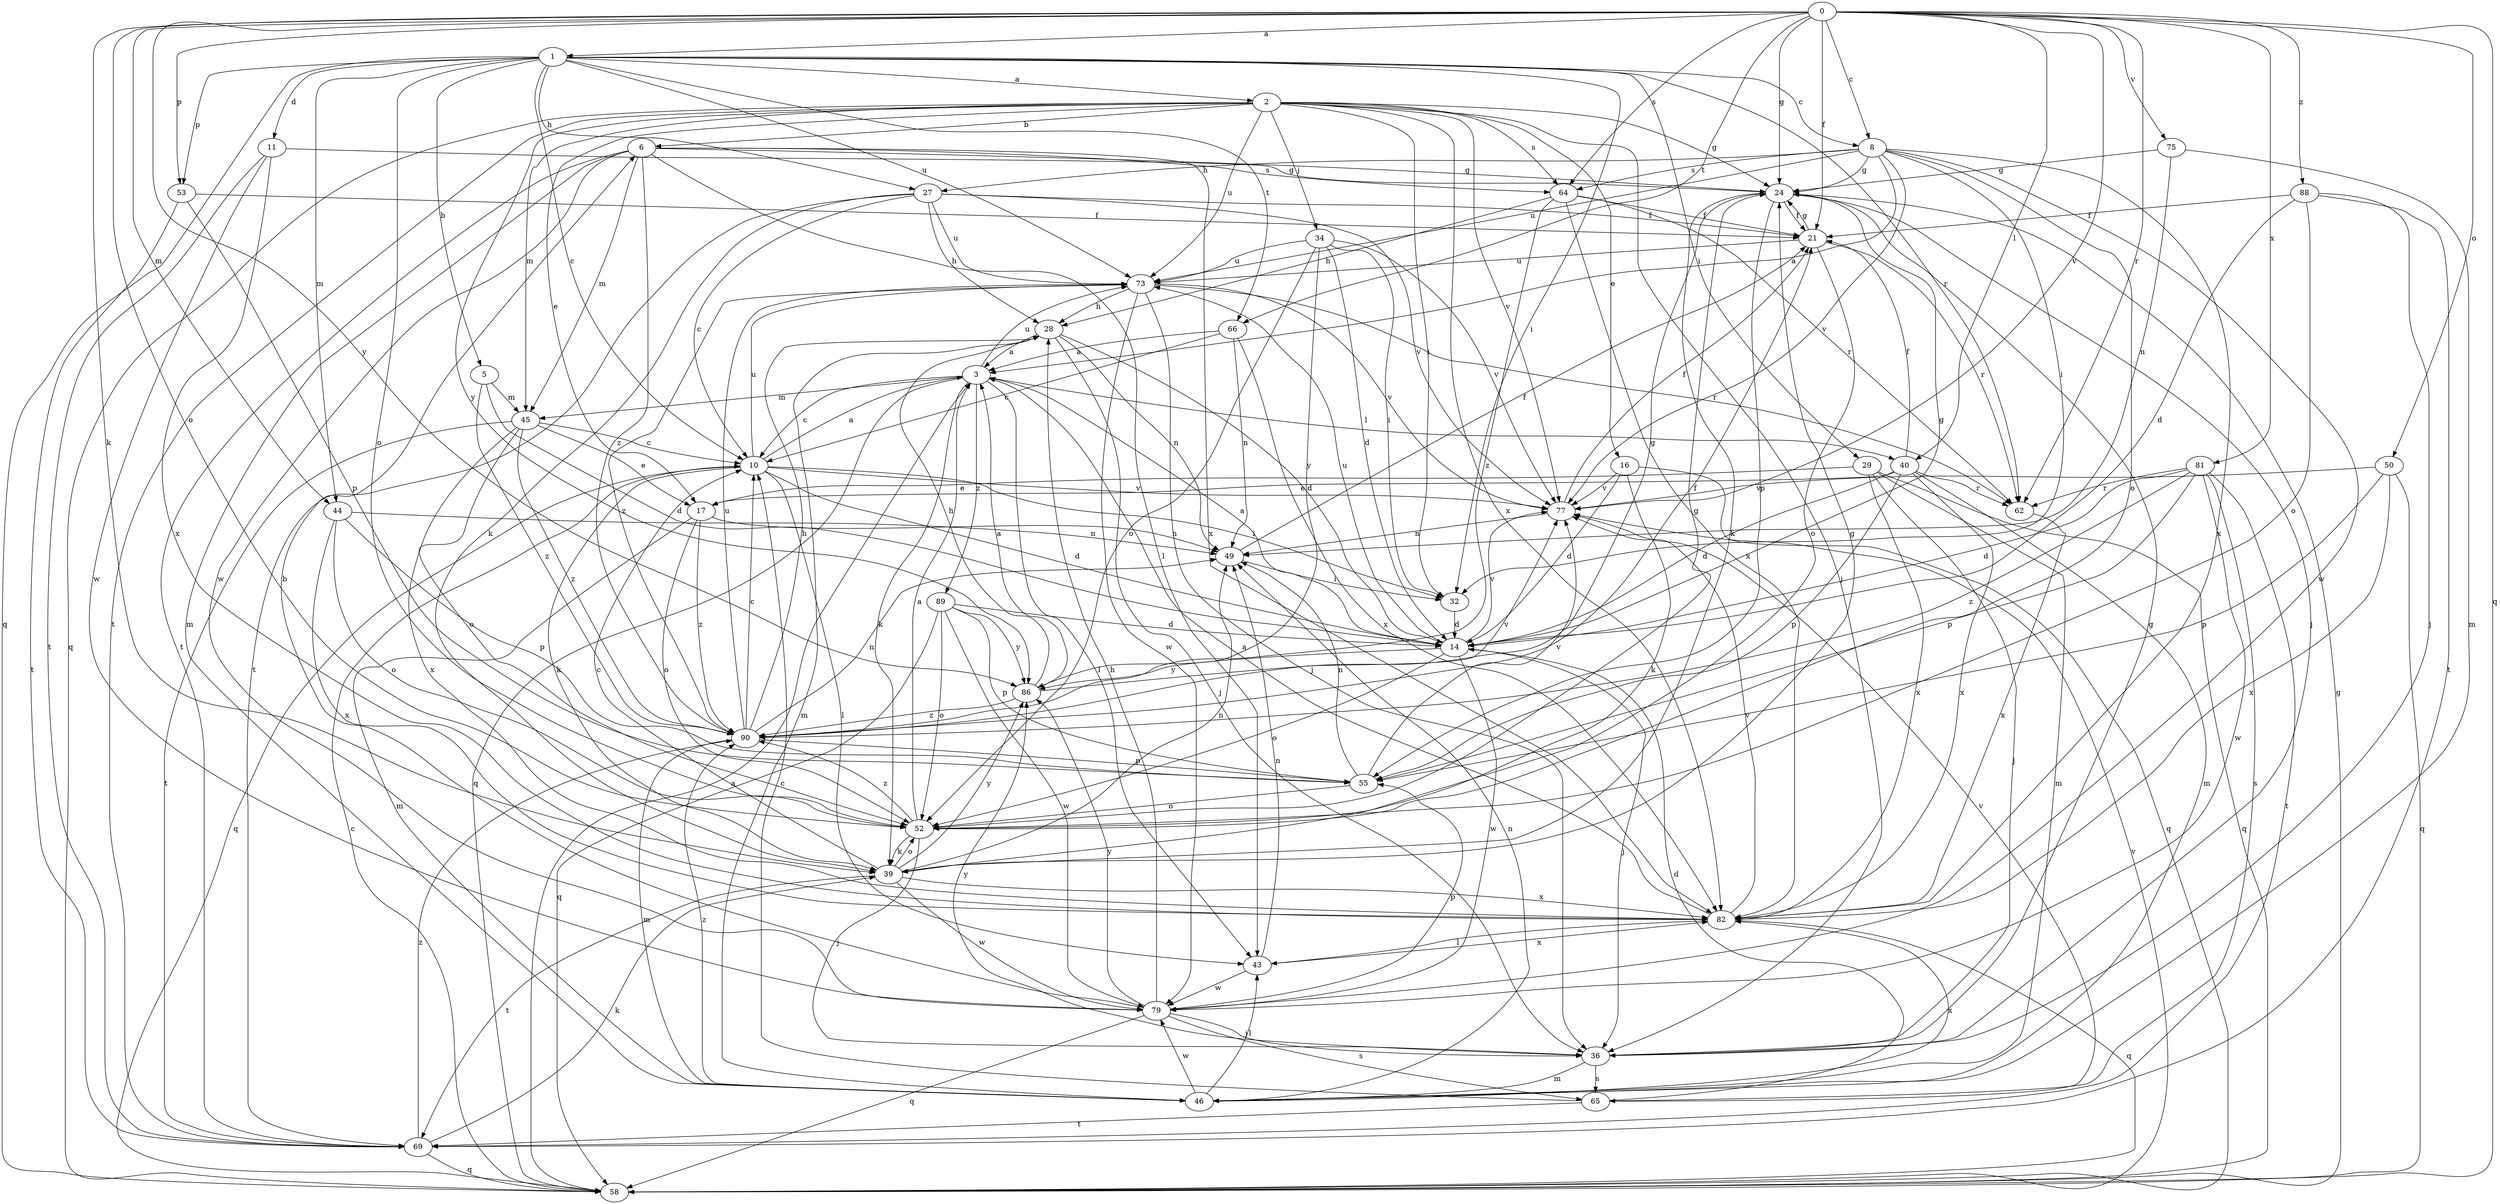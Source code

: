 strict digraph  {
0;
1;
2;
3;
5;
6;
8;
10;
11;
14;
16;
17;
21;
24;
27;
28;
29;
32;
34;
36;
39;
40;
43;
44;
45;
46;
49;
50;
52;
53;
55;
58;
62;
64;
65;
66;
69;
73;
75;
77;
79;
81;
82;
86;
88;
89;
90;
0 -> 1  [label=a];
0 -> 8  [label=c];
0 -> 21  [label=f];
0 -> 24  [label=g];
0 -> 39  [label=k];
0 -> 40  [label=l];
0 -> 44  [label=m];
0 -> 50  [label=o];
0 -> 52  [label=o];
0 -> 53  [label=p];
0 -> 58  [label=q];
0 -> 62  [label=r];
0 -> 64  [label=s];
0 -> 66  [label=t];
0 -> 75  [label=v];
0 -> 77  [label=v];
0 -> 81  [label=x];
0 -> 86  [label=y];
0 -> 88  [label=z];
1 -> 2  [label=a];
1 -> 5  [label=b];
1 -> 8  [label=c];
1 -> 10  [label=c];
1 -> 11  [label=d];
1 -> 27  [label=h];
1 -> 29  [label=i];
1 -> 32  [label=i];
1 -> 44  [label=m];
1 -> 52  [label=o];
1 -> 53  [label=p];
1 -> 58  [label=q];
1 -> 62  [label=r];
1 -> 66  [label=t];
1 -> 73  [label=u];
2 -> 6  [label=b];
2 -> 16  [label=e];
2 -> 17  [label=e];
2 -> 24  [label=g];
2 -> 32  [label=i];
2 -> 34  [label=j];
2 -> 36  [label=j];
2 -> 45  [label=m];
2 -> 58  [label=q];
2 -> 64  [label=s];
2 -> 69  [label=t];
2 -> 73  [label=u];
2 -> 77  [label=v];
2 -> 82  [label=x];
2 -> 86  [label=y];
3 -> 10  [label=c];
3 -> 39  [label=k];
3 -> 40  [label=l];
3 -> 43  [label=l];
3 -> 45  [label=m];
3 -> 58  [label=q];
3 -> 73  [label=u];
3 -> 89  [label=z];
5 -> 14  [label=d];
5 -> 45  [label=m];
5 -> 90  [label=z];
6 -> 24  [label=g];
6 -> 43  [label=l];
6 -> 45  [label=m];
6 -> 46  [label=m];
6 -> 64  [label=s];
6 -> 69  [label=t];
6 -> 79  [label=w];
6 -> 82  [label=x];
6 -> 90  [label=z];
8 -> 3  [label=a];
8 -> 24  [label=g];
8 -> 27  [label=h];
8 -> 32  [label=i];
8 -> 52  [label=o];
8 -> 64  [label=s];
8 -> 73  [label=u];
8 -> 77  [label=v];
8 -> 79  [label=w];
8 -> 82  [label=x];
10 -> 3  [label=a];
10 -> 14  [label=d];
10 -> 32  [label=i];
10 -> 39  [label=k];
10 -> 43  [label=l];
10 -> 58  [label=q];
10 -> 73  [label=u];
10 -> 77  [label=v];
11 -> 24  [label=g];
11 -> 69  [label=t];
11 -> 79  [label=w];
11 -> 82  [label=x];
14 -> 3  [label=a];
14 -> 24  [label=g];
14 -> 36  [label=j];
14 -> 52  [label=o];
14 -> 73  [label=u];
14 -> 77  [label=v];
14 -> 79  [label=w];
14 -> 86  [label=y];
16 -> 14  [label=d];
16 -> 39  [label=k];
16 -> 58  [label=q];
16 -> 77  [label=v];
17 -> 46  [label=m];
17 -> 49  [label=n];
17 -> 52  [label=o];
17 -> 90  [label=z];
21 -> 24  [label=g];
21 -> 52  [label=o];
21 -> 62  [label=r];
21 -> 73  [label=u];
24 -> 21  [label=f];
24 -> 36  [label=j];
24 -> 39  [label=k];
24 -> 55  [label=p];
27 -> 10  [label=c];
27 -> 21  [label=f];
27 -> 28  [label=h];
27 -> 39  [label=k];
27 -> 69  [label=t];
27 -> 73  [label=u];
27 -> 77  [label=v];
28 -> 3  [label=a];
28 -> 14  [label=d];
28 -> 36  [label=j];
28 -> 46  [label=m];
28 -> 49  [label=n];
29 -> 17  [label=e];
29 -> 36  [label=j];
29 -> 46  [label=m];
29 -> 58  [label=q];
29 -> 82  [label=x];
32 -> 14  [label=d];
34 -> 14  [label=d];
34 -> 32  [label=i];
34 -> 52  [label=o];
34 -> 73  [label=u];
34 -> 77  [label=v];
34 -> 86  [label=y];
36 -> 24  [label=g];
36 -> 46  [label=m];
36 -> 65  [label=s];
36 -> 86  [label=y];
39 -> 10  [label=c];
39 -> 24  [label=g];
39 -> 49  [label=n];
39 -> 52  [label=o];
39 -> 69  [label=t];
39 -> 79  [label=w];
39 -> 82  [label=x];
39 -> 86  [label=y];
40 -> 14  [label=d];
40 -> 17  [label=e];
40 -> 21  [label=f];
40 -> 46  [label=m];
40 -> 55  [label=p];
40 -> 62  [label=r];
40 -> 82  [label=x];
43 -> 49  [label=n];
43 -> 79  [label=w];
43 -> 82  [label=x];
44 -> 49  [label=n];
44 -> 52  [label=o];
44 -> 55  [label=p];
44 -> 82  [label=x];
45 -> 10  [label=c];
45 -> 17  [label=e];
45 -> 52  [label=o];
45 -> 69  [label=t];
45 -> 82  [label=x];
45 -> 90  [label=z];
46 -> 43  [label=l];
46 -> 49  [label=n];
46 -> 79  [label=w];
46 -> 82  [label=x];
46 -> 90  [label=z];
49 -> 21  [label=f];
49 -> 32  [label=i];
50 -> 55  [label=p];
50 -> 58  [label=q];
50 -> 77  [label=v];
50 -> 82  [label=x];
52 -> 3  [label=a];
52 -> 24  [label=g];
52 -> 36  [label=j];
52 -> 39  [label=k];
52 -> 90  [label=z];
53 -> 21  [label=f];
53 -> 55  [label=p];
53 -> 69  [label=t];
55 -> 49  [label=n];
55 -> 52  [label=o];
55 -> 77  [label=v];
58 -> 3  [label=a];
58 -> 10  [label=c];
58 -> 24  [label=g];
58 -> 77  [label=v];
62 -> 82  [label=x];
64 -> 21  [label=f];
64 -> 28  [label=h];
64 -> 62  [label=r];
64 -> 82  [label=x];
64 -> 90  [label=z];
65 -> 10  [label=c];
65 -> 14  [label=d];
65 -> 69  [label=t];
65 -> 77  [label=v];
66 -> 3  [label=a];
66 -> 10  [label=c];
66 -> 49  [label=n];
66 -> 82  [label=x];
69 -> 39  [label=k];
69 -> 58  [label=q];
69 -> 90  [label=z];
73 -> 28  [label=h];
73 -> 36  [label=j];
73 -> 62  [label=r];
73 -> 77  [label=v];
73 -> 79  [label=w];
73 -> 90  [label=z];
75 -> 24  [label=g];
75 -> 46  [label=m];
75 -> 49  [label=n];
77 -> 21  [label=f];
77 -> 49  [label=n];
79 -> 6  [label=b];
79 -> 28  [label=h];
79 -> 36  [label=j];
79 -> 55  [label=p];
79 -> 58  [label=q];
79 -> 65  [label=s];
79 -> 86  [label=y];
81 -> 14  [label=d];
81 -> 55  [label=p];
81 -> 62  [label=r];
81 -> 65  [label=s];
81 -> 69  [label=t];
81 -> 79  [label=w];
81 -> 90  [label=z];
82 -> 3  [label=a];
82 -> 43  [label=l];
82 -> 58  [label=q];
82 -> 77  [label=v];
86 -> 3  [label=a];
86 -> 24  [label=g];
86 -> 28  [label=h];
86 -> 90  [label=z];
88 -> 14  [label=d];
88 -> 21  [label=f];
88 -> 36  [label=j];
88 -> 52  [label=o];
88 -> 69  [label=t];
89 -> 14  [label=d];
89 -> 52  [label=o];
89 -> 55  [label=p];
89 -> 58  [label=q];
89 -> 79  [label=w];
89 -> 86  [label=y];
90 -> 10  [label=c];
90 -> 21  [label=f];
90 -> 28  [label=h];
90 -> 46  [label=m];
90 -> 49  [label=n];
90 -> 55  [label=p];
90 -> 73  [label=u];
90 -> 77  [label=v];
}
